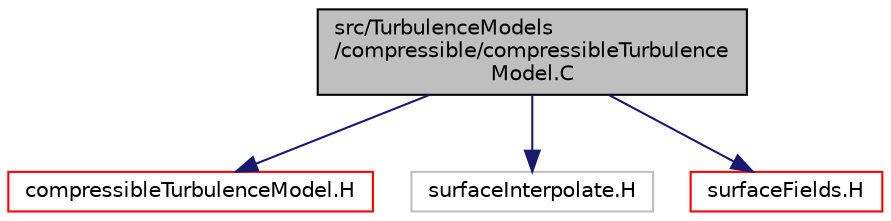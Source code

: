 digraph "src/TurbulenceModels/compressible/compressibleTurbulenceModel.C"
{
  bgcolor="transparent";
  edge [fontname="Helvetica",fontsize="10",labelfontname="Helvetica",labelfontsize="10"];
  node [fontname="Helvetica",fontsize="10",shape=record];
  Node0 [label="src/TurbulenceModels\l/compressible/compressibleTurbulence\lModel.C",height=0.2,width=0.4,color="black", fillcolor="grey75", style="filled", fontcolor="black"];
  Node0 -> Node1 [color="midnightblue",fontsize="10",style="solid",fontname="Helvetica"];
  Node1 [label="compressibleTurbulenceModel.H",height=0.2,width=0.4,color="red",URL="$a17555.html"];
  Node0 -> Node328 [color="midnightblue",fontsize="10",style="solid",fontname="Helvetica"];
  Node328 [label="surfaceInterpolate.H",height=0.2,width=0.4,color="grey75"];
  Node0 -> Node329 [color="midnightblue",fontsize="10",style="solid",fontname="Helvetica"];
  Node329 [label="surfaceFields.H",height=0.2,width=0.4,color="red",URL="$a02897.html",tooltip="Foam::surfaceFields. "];
}
